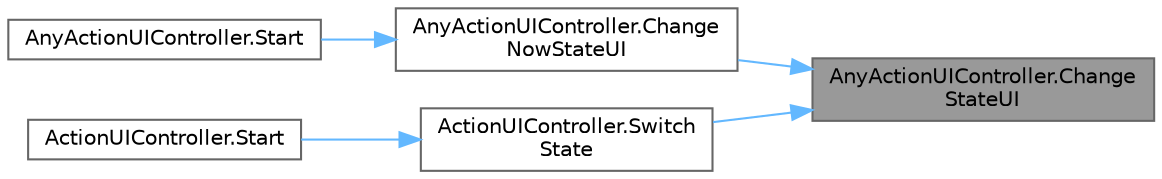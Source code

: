 digraph "AnyActionUIController.ChangeStateUI"
{
 // LATEX_PDF_SIZE
  bgcolor="transparent";
  edge [fontname=Helvetica,fontsize=10,labelfontname=Helvetica,labelfontsize=10];
  node [fontname=Helvetica,fontsize=10,shape=box,height=0.2,width=0.4];
  rankdir="RL";
  Node1 [id="Node000001",label="AnyActionUIController.Change\lStateUI",height=0.2,width=0.4,color="gray40", fillcolor="grey60", style="filled", fontcolor="black",tooltip="アクション状態を変更する"];
  Node1 -> Node2 [id="edge1_Node000001_Node000002",dir="back",color="steelblue1",style="solid",tooltip=" "];
  Node2 [id="Node000002",label="AnyActionUIController.Change\lNowStateUI",height=0.2,width=0.4,color="grey40", fillcolor="white", style="filled",URL="$class_any_action_u_i_controller.html#aec5c205f1a5f8c5334d234892e6f7148",tooltip="m_nowActionState に応じたUIを表示する"];
  Node2 -> Node3 [id="edge2_Node000002_Node000003",dir="back",color="steelblue1",style="solid",tooltip=" "];
  Node3 [id="Node000003",label="AnyActionUIController.Start",height=0.2,width=0.4,color="grey40", fillcolor="white", style="filled",URL="$class_any_action_u_i_controller.html#ac9d3d2fbca09c9a3c0cdadbc238b4613",tooltip=" "];
  Node1 -> Node4 [id="edge3_Node000001_Node000004",dir="back",color="steelblue1",style="solid",tooltip=" "];
  Node4 [id="Node000004",label="ActionUIController.Switch\lState",height=0.2,width=0.4,color="grey40", fillcolor="white", style="filled",URL="$class_action_u_i_controller.html#acdf08210ca747789f3e3702242e66b2b",tooltip=" "];
  Node4 -> Node5 [id="edge4_Node000004_Node000005",dir="back",color="steelblue1",style="solid",tooltip=" "];
  Node5 [id="Node000005",label="ActionUIController.Start",height=0.2,width=0.4,color="grey40", fillcolor="white", style="filled",URL="$class_action_u_i_controller.html#a40a103b0cd3fc6dfc03d47422b5c1638",tooltip=" "];
}

